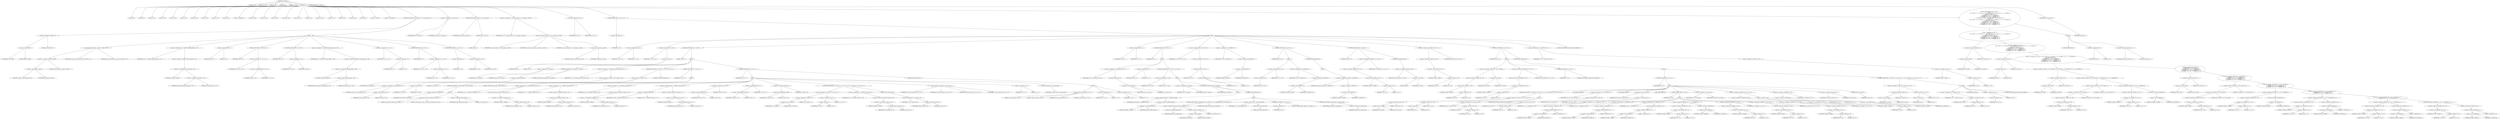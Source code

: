 digraph cache_insert {  
"1000125" [label = "(METHOD,cache_insert)" ]
"1000126" [label = "(PARAM,int a1)" ]
"1000127" [label = "(PARAM,void *cp)" ]
"1000128" [label = "(PARAM,int a3)" ]
"1000129" [label = "(PARAM,int a4)" ]
"1000130" [label = "(PARAM,__int16 a5)" ]
"1000131" [label = "(BLOCK,,)" ]
"1000132" [label = "(LOCAL,v8: int)" ]
"1000133" [label = "(LOCAL,v9: int)" ]
"1000134" [label = "(LOCAL,v10: int)" ]
"1000135" [label = "(LOCAL,v11: int)" ]
"1000136" [label = "(LOCAL,v12: int)" ]
"1000137" [label = "(LOCAL,v14: int)" ]
"1000138" [label = "(LOCAL,v15: int)" ]
"1000139" [label = "(LOCAL,v16: int)" ]
"1000140" [label = "(LOCAL,v17: int)" ]
"1000141" [label = "(LOCAL,v18: int)" ]
"1000142" [label = "(LOCAL,v19: unsigned int)" ]
"1000143" [label = "(LOCAL,v20: bool)" ]
"1000144" [label = "(LOCAL,v21: bool)" ]
"1000145" [label = "(LOCAL,v22: int)" ]
"1000146" [label = "(LOCAL,v23: size_t)" ]
"1000147" [label = "(LOCAL,v24: int *)" ]
"1000148" [label = "(LOCAL,v25: int)" ]
"1000149" [label = "(LOCAL,v26: char *)" ]
"1000150" [label = "(LOCAL,v27: int)" ]
"1000151" [label = "(LOCAL,v28: int)" ]
"1000152" [label = "(LOCAL,v29: int)" ]
"1000153" [label = "(LOCAL,v30: int)" ]
"1000154" [label = "(LOCAL,v31: _BYTE *)" ]
"1000155" [label = "(LOCAL,v33: _DWORD [ 4 ])" ]
"1000156" [label = "(CONTROL_STRUCTURE,if ( (a5 & 0x980) != 0 ),if ( (a5 & 0x980) != 0 ))" ]
"1000157" [label = "(<operator>.notEquals,(a5 & 0x980) != 0)" ]
"1000158" [label = "(<operator>.and,a5 & 0x980)" ]
"1000159" [label = "(IDENTIFIER,a5,a5 & 0x980)" ]
"1000160" [label = "(LITERAL,0x980,a5 & 0x980)" ]
"1000161" [label = "(LITERAL,0,(a5 & 0x980) != 0)" ]
"1000162" [label = "(BLOCK,,)" ]
"1000163" [label = "(log_query,log_query((unsigned __int16)a5 | 0x10000, a1, cp))" ]
"1000164" [label = "(<operator>.or,(unsigned __int16)a5 | 0x10000)" ]
"1000165" [label = "(<operator>.cast,(unsigned __int16)a5)" ]
"1000166" [label = "(UNKNOWN,unsigned __int16,unsigned __int16)" ]
"1000167" [label = "(IDENTIFIER,a5,(unsigned __int16)a5)" ]
"1000168" [label = "(LITERAL,0x10000,(unsigned __int16)a5 | 0x10000)" ]
"1000169" [label = "(IDENTIFIER,a1,log_query((unsigned __int16)a5 | 0x10000, a1, cp))" ]
"1000170" [label = "(IDENTIFIER,cp,log_query((unsigned __int16)a5 | 0x10000, a1, cp))" ]
"1000171" [label = "(<operator>.assignment,v19 = *(_DWORD *)(dnsmasq_daemon + 252))" ]
"1000172" [label = "(IDENTIFIER,v19,v19 = *(_DWORD *)(dnsmasq_daemon + 252))" ]
"1000173" [label = "(<operator>.indirection,*(_DWORD *)(dnsmasq_daemon + 252))" ]
"1000174" [label = "(<operator>.cast,(_DWORD *)(dnsmasq_daemon + 252))" ]
"1000175" [label = "(UNKNOWN,_DWORD *,_DWORD *)" ]
"1000176" [label = "(<operator>.addition,dnsmasq_daemon + 252)" ]
"1000177" [label = "(IDENTIFIER,dnsmasq_daemon,dnsmasq_daemon + 252)" ]
"1000178" [label = "(LITERAL,252,dnsmasq_daemon + 252)" ]
"1000179" [label = "(<operator>.assignment,v20 = 1)" ]
"1000180" [label = "(IDENTIFIER,v20,v20 = 1)" ]
"1000181" [label = "(LITERAL,1,v20 = 1)" ]
"1000182" [label = "(CONTROL_STRUCTURE,if ( v19 ),if ( v19 ))" ]
"1000183" [label = "(IDENTIFIER,v19,if ( v19 ))" ]
"1000184" [label = "(<operator>.assignment,v20 = v19 >= a4)" ]
"1000185" [label = "(IDENTIFIER,v20,v20 = v19 >= a4)" ]
"1000186" [label = "(<operator>.greaterEqualsThan,v19 >= a4)" ]
"1000187" [label = "(IDENTIFIER,v19,v19 >= a4)" ]
"1000188" [label = "(IDENTIFIER,a4,v19 >= a4)" ]
"1000189" [label = "(CONTROL_STRUCTURE,if ( v20 ),if ( v20 ))" ]
"1000190" [label = "(IDENTIFIER,v20,if ( v20 ))" ]
"1000191" [label = "(<operator>.assignment,v19 = a4)" ]
"1000192" [label = "(IDENTIFIER,v19,v19 = a4)" ]
"1000193" [label = "(IDENTIFIER,a4,v19 = a4)" ]
"1000194" [label = "(<operator>.assignment,a4 = *(_DWORD *)(dnsmasq_daemon + 248))" ]
"1000195" [label = "(IDENTIFIER,a4,a4 = *(_DWORD *)(dnsmasq_daemon + 248))" ]
"1000196" [label = "(<operator>.indirection,*(_DWORD *)(dnsmasq_daemon + 248))" ]
"1000197" [label = "(<operator>.cast,(_DWORD *)(dnsmasq_daemon + 248))" ]
"1000198" [label = "(UNKNOWN,_DWORD *,_DWORD *)" ]
"1000199" [label = "(<operator>.addition,dnsmasq_daemon + 248)" ]
"1000200" [label = "(IDENTIFIER,dnsmasq_daemon,dnsmasq_daemon + 248)" ]
"1000201" [label = "(LITERAL,248,dnsmasq_daemon + 248)" ]
"1000202" [label = "(<operator>.assignment,v21 = a4 != 0)" ]
"1000203" [label = "(IDENTIFIER,v21,v21 = a4 != 0)" ]
"1000204" [label = "(<operator>.notEquals,a4 != 0)" ]
"1000205" [label = "(IDENTIFIER,a4,a4 != 0)" ]
"1000206" [label = "(LITERAL,0,a4 != 0)" ]
"1000207" [label = "(CONTROL_STRUCTURE,if ( a4 ),if ( a4 ))" ]
"1000208" [label = "(IDENTIFIER,a4,if ( a4 ))" ]
"1000209" [label = "(<operator>.assignment,v21 = a4 > v19)" ]
"1000210" [label = "(IDENTIFIER,v21,v21 = a4 > v19)" ]
"1000211" [label = "(<operator>.greaterThan,a4 > v19)" ]
"1000212" [label = "(IDENTIFIER,a4,a4 > v19)" ]
"1000213" [label = "(IDENTIFIER,v19,a4 > v19)" ]
"1000214" [label = "(CONTROL_STRUCTURE,if ( !v21 ),if ( !v21 ))" ]
"1000215" [label = "(<operator>.logicalNot,!v21)" ]
"1000216" [label = "(IDENTIFIER,v21,!v21)" ]
"1000217" [label = "(<operator>.assignment,a4 = v19)" ]
"1000218" [label = "(IDENTIFIER,a4,a4 = v19)" ]
"1000219" [label = "(IDENTIFIER,v19,a4 = v19)" ]
"1000220" [label = "(<operator>.assignment,v8 = insert_error)" ]
"1000221" [label = "(IDENTIFIER,v8,v8 = insert_error)" ]
"1000222" [label = "(IDENTIFIER,insert_error,v8 = insert_error)" ]
"1000223" [label = "(CONTROL_STRUCTURE,if ( insert_error ),if ( insert_error ))" ]
"1000224" [label = "(IDENTIFIER,insert_error,if ( insert_error ))" ]
"1000225" [label = "(RETURN,return 0;,return 0;)" ]
"1000226" [label = "(LITERAL,0,return 0;)" ]
"1000227" [label = "(<operator>.assignment,v10 = cache_scan_free(a1, cp, a3, (unsigned __int16)a5))" ]
"1000228" [label = "(IDENTIFIER,v10,v10 = cache_scan_free(a1, cp, a3, (unsigned __int16)a5))" ]
"1000229" [label = "(cache_scan_free,cache_scan_free(a1, cp, a3, (unsigned __int16)a5))" ]
"1000230" [label = "(IDENTIFIER,a1,cache_scan_free(a1, cp, a3, (unsigned __int16)a5))" ]
"1000231" [label = "(IDENTIFIER,cp,cache_scan_free(a1, cp, a3, (unsigned __int16)a5))" ]
"1000232" [label = "(IDENTIFIER,a3,cache_scan_free(a1, cp, a3, (unsigned __int16)a5))" ]
"1000233" [label = "(<operator>.cast,(unsigned __int16)a5)" ]
"1000234" [label = "(UNKNOWN,unsigned __int16,unsigned __int16)" ]
"1000235" [label = "(IDENTIFIER,a5,(unsigned __int16)a5)" ]
"1000236" [label = "(<operator>.assignment,v9 = v10)" ]
"1000237" [label = "(IDENTIFIER,v9,v9 = v10)" ]
"1000238" [label = "(IDENTIFIER,v10,v9 = v10)" ]
"1000239" [label = "(CONTROL_STRUCTURE,if ( !v10 ),if ( !v10 ))" ]
"1000240" [label = "(<operator>.logicalNot,!v10)" ]
"1000241" [label = "(IDENTIFIER,v10,!v10)" ]
"1000242" [label = "(BLOCK,,)" ]
"1000243" [label = "(<operator>.assignment,v11 = v8)" ]
"1000244" [label = "(IDENTIFIER,v11,v11 = v8)" ]
"1000245" [label = "(IDENTIFIER,v8,v11 = v8)" ]
"1000246" [label = "(<operator>.assignment,v12 = a5 & 4)" ]
"1000247" [label = "(IDENTIFIER,v12,v12 = a5 & 4)" ]
"1000248" [label = "(<operator>.and,a5 & 4)" ]
"1000249" [label = "(IDENTIFIER,a5,a5 & 4)" ]
"1000250" [label = "(LITERAL,4,a5 & 4)" ]
"1000251" [label = "(CONTROL_STRUCTURE,while ( 1 ),while ( 1 ))" ]
"1000252" [label = "(LITERAL,1,while ( 1 ))" ]
"1000253" [label = "(BLOCK,,)" ]
"1000254" [label = "(<operator>.assignment,v9 = cache_tail)" ]
"1000255" [label = "(IDENTIFIER,v9,v9 = cache_tail)" ]
"1000256" [label = "(IDENTIFIER,cache_tail,v9 = cache_tail)" ]
"1000257" [label = "(CONTROL_STRUCTURE,if ( !cache_tail ),if ( !cache_tail ))" ]
"1000258" [label = "(<operator>.logicalNot,!cache_tail)" ]
"1000259" [label = "(IDENTIFIER,cache_tail,!cache_tail)" ]
"1000260" [label = "(CONTROL_STRUCTURE,goto LABEL_16;,goto LABEL_16;)" ]
"1000261" [label = "(<operator>.assignment,v15 = *(unsigned __int16 *)(cache_tail + 36))" ]
"1000262" [label = "(IDENTIFIER,v15,v15 = *(unsigned __int16 *)(cache_tail + 36))" ]
"1000263" [label = "(<operator>.indirection,*(unsigned __int16 *)(cache_tail + 36))" ]
"1000264" [label = "(<operator>.cast,(unsigned __int16 *)(cache_tail + 36))" ]
"1000265" [label = "(UNKNOWN,unsigned __int16 *,unsigned __int16 *)" ]
"1000266" [label = "(<operator>.addition,cache_tail + 36)" ]
"1000267" [label = "(IDENTIFIER,cache_tail,cache_tail + 36)" ]
"1000268" [label = "(LITERAL,36,cache_tail + 36)" ]
"1000269" [label = "(CONTROL_STRUCTURE,if ( (v15 & 0xC) == 0 ),if ( (v15 & 0xC) == 0 ))" ]
"1000270" [label = "(<operator>.equals,(v15 & 0xC) == 0)" ]
"1000271" [label = "(<operator>.and,v15 & 0xC)" ]
"1000272" [label = "(IDENTIFIER,v15,v15 & 0xC)" ]
"1000273" [label = "(LITERAL,0xC,v15 & 0xC)" ]
"1000274" [label = "(LITERAL,0,(v15 & 0xC) == 0)" ]
"1000275" [label = "(CONTROL_STRUCTURE,break;,break;)" ]
"1000276" [label = "(CONTROL_STRUCTURE,if ( v11 ),if ( v11 ))" ]
"1000277" [label = "(IDENTIFIER,v11,if ( v11 ))" ]
"1000278" [label = "(BLOCK,,)" ]
"1000279" [label = "(CONTROL_STRUCTURE,if ( !warned_10984 ),if ( !warned_10984 ))" ]
"1000280" [label = "(<operator>.logicalNot,!warned_10984)" ]
"1000281" [label = "(IDENTIFIER,warned_10984,!warned_10984)" ]
"1000282" [label = "(BLOCK,,)" ]
"1000283" [label = "(my_syslog,my_syslog(3, \"Internal error in cache.\"))" ]
"1000284" [label = "(LITERAL,3,my_syslog(3, \"Internal error in cache.\"))" ]
"1000285" [label = "(LITERAL,\"Internal error in cache.\",my_syslog(3, \"Internal error in cache.\"))" ]
"1000286" [label = "(<operator>.assignment,warned_10984 = 1)" ]
"1000287" [label = "(IDENTIFIER,warned_10984,warned_10984 = 1)" ]
"1000288" [label = "(LITERAL,1,warned_10984 = 1)" ]
"1000289" [label = "(CONTROL_STRUCTURE,goto LABEL_16;,goto LABEL_16;)" ]
"1000290" [label = "(CONTROL_STRUCTURE,if ( v12 ),if ( v12 ))" ]
"1000291" [label = "(IDENTIFIER,v12,if ( v12 ))" ]
"1000292" [label = "(BLOCK,,)" ]
"1000293" [label = "(<operator>.assignment,v16 = *(_DWORD *)(cache_tail + 16))" ]
"1000294" [label = "(IDENTIFIER,v16,v16 = *(_DWORD *)(cache_tail + 16))" ]
"1000295" [label = "(<operator>.indirection,*(_DWORD *)(cache_tail + 16))" ]
"1000296" [label = "(<operator>.cast,(_DWORD *)(cache_tail + 16))" ]
"1000297" [label = "(UNKNOWN,_DWORD *,_DWORD *)" ]
"1000298" [label = "(<operator>.addition,cache_tail + 16)" ]
"1000299" [label = "(IDENTIFIER,cache_tail,cache_tail + 16)" ]
"1000300" [label = "(LITERAL,16,cache_tail + 16)" ]
"1000301" [label = "(<operator>.assignment,v17 = *(_DWORD *)(cache_tail + 20))" ]
"1000302" [label = "(IDENTIFIER,v17,v17 = *(_DWORD *)(cache_tail + 20))" ]
"1000303" [label = "(<operator>.indirection,*(_DWORD *)(cache_tail + 20))" ]
"1000304" [label = "(<operator>.cast,(_DWORD *)(cache_tail + 20))" ]
"1000305" [label = "(UNKNOWN,_DWORD *,_DWORD *)" ]
"1000306" [label = "(<operator>.addition,cache_tail + 20)" ]
"1000307" [label = "(IDENTIFIER,cache_tail,cache_tail + 20)" ]
"1000308" [label = "(LITERAL,20,cache_tail + 20)" ]
"1000309" [label = "(<operator>.assignment,v18 = *(_DWORD *)(cache_tail + 24))" ]
"1000310" [label = "(IDENTIFIER,v18,v18 = *(_DWORD *)(cache_tail + 24))" ]
"1000311" [label = "(<operator>.indirection,*(_DWORD *)(cache_tail + 24))" ]
"1000312" [label = "(<operator>.cast,(_DWORD *)(cache_tail + 24))" ]
"1000313" [label = "(UNKNOWN,_DWORD *,_DWORD *)" ]
"1000314" [label = "(<operator>.addition,cache_tail + 24)" ]
"1000315" [label = "(IDENTIFIER,cache_tail,cache_tail + 24)" ]
"1000316" [label = "(LITERAL,24,cache_tail + 24)" ]
"1000317" [label = "(<operator>.assignment,v33[0] = *(_DWORD *)(cache_tail + 12))" ]
"1000318" [label = "(<operator>.indirectIndexAccess,v33[0])" ]
"1000319" [label = "(IDENTIFIER,v33,v33[0] = *(_DWORD *)(cache_tail + 12))" ]
"1000320" [label = "(LITERAL,0,v33[0] = *(_DWORD *)(cache_tail + 12))" ]
"1000321" [label = "(<operator>.indirection,*(_DWORD *)(cache_tail + 12))" ]
"1000322" [label = "(<operator>.cast,(_DWORD *)(cache_tail + 12))" ]
"1000323" [label = "(UNKNOWN,_DWORD *,_DWORD *)" ]
"1000324" [label = "(<operator>.addition,cache_tail + 12)" ]
"1000325" [label = "(IDENTIFIER,cache_tail,cache_tail + 12)" ]
"1000326" [label = "(LITERAL,12,cache_tail + 12)" ]
"1000327" [label = "(<operator>.assignment,v33[1] = v16)" ]
"1000328" [label = "(<operator>.indirectIndexAccess,v33[1])" ]
"1000329" [label = "(IDENTIFIER,v33,v33[1] = v16)" ]
"1000330" [label = "(LITERAL,1,v33[1] = v16)" ]
"1000331" [label = "(IDENTIFIER,v16,v33[1] = v16)" ]
"1000332" [label = "(<operator>.assignment,v33[2] = v17)" ]
"1000333" [label = "(<operator>.indirectIndexAccess,v33[2])" ]
"1000334" [label = "(IDENTIFIER,v33,v33[2] = v17)" ]
"1000335" [label = "(LITERAL,2,v33[2] = v17)" ]
"1000336" [label = "(IDENTIFIER,v17,v33[2] = v17)" ]
"1000337" [label = "(<operator>.assignment,v33[3] = v18)" ]
"1000338" [label = "(<operator>.indirectIndexAccess,v33[3])" ]
"1000339" [label = "(IDENTIFIER,v33,v33[3] = v18)" ]
"1000340" [label = "(LITERAL,3,v33[3] = v18)" ]
"1000341" [label = "(IDENTIFIER,v18,v33[3] = v18)" ]
"1000342" [label = "(CONTROL_STRUCTURE,if ( (v15 & 0x200) != 0 || (v15 & 2) != 0 ),if ( (v15 & 0x200) != 0 || (v15 & 2) != 0 ))" ]
"1000343" [label = "(<operator>.logicalOr,(v15 & 0x200) != 0 || (v15 & 2) != 0)" ]
"1000344" [label = "(<operator>.notEquals,(v15 & 0x200) != 0)" ]
"1000345" [label = "(<operator>.and,v15 & 0x200)" ]
"1000346" [label = "(IDENTIFIER,v15,v15 & 0x200)" ]
"1000347" [label = "(LITERAL,0x200,v15 & 0x200)" ]
"1000348" [label = "(LITERAL,0,(v15 & 0x200) != 0)" ]
"1000349" [label = "(<operator>.notEquals,(v15 & 2) != 0)" ]
"1000350" [label = "(<operator>.and,v15 & 2)" ]
"1000351" [label = "(IDENTIFIER,v15,v15 & 2)" ]
"1000352" [label = "(LITERAL,2,v15 & 2)" ]
"1000353" [label = "(LITERAL,0,(v15 & 2) != 0)" ]
"1000354" [label = "(<operator>.assignment,v14 = *(_DWORD *)(cache_tail + 40))" ]
"1000355" [label = "(IDENTIFIER,v14,v14 = *(_DWORD *)(cache_tail + 40))" ]
"1000356" [label = "(<operator>.indirection,*(_DWORD *)(cache_tail + 40))" ]
"1000357" [label = "(<operator>.cast,(_DWORD *)(cache_tail + 40))" ]
"1000358" [label = "(UNKNOWN,_DWORD *,_DWORD *)" ]
"1000359" [label = "(<operator>.addition,cache_tail + 40)" ]
"1000360" [label = "(IDENTIFIER,cache_tail,cache_tail + 40)" ]
"1000361" [label = "(LITERAL,40,cache_tail + 40)" ]
"1000362" [label = "(CONTROL_STRUCTURE,else,else)" ]
"1000363" [label = "(<operator>.assignment,v14 = cache_tail + 40)" ]
"1000364" [label = "(IDENTIFIER,v14,v14 = cache_tail + 40)" ]
"1000365" [label = "(<operator>.addition,cache_tail + 40)" ]
"1000366" [label = "(IDENTIFIER,cache_tail,cache_tail + 40)" ]
"1000367" [label = "(LITERAL,40,cache_tail + 40)" ]
"1000368" [label = "(cache_scan_free,cache_scan_free(v14, v33, a3, v15))" ]
"1000369" [label = "(IDENTIFIER,v14,cache_scan_free(v14, v33, a3, v15))" ]
"1000370" [label = "(IDENTIFIER,v33,cache_scan_free(v14, v33, a3, v15))" ]
"1000371" [label = "(IDENTIFIER,a3,cache_scan_free(v14, v33, a3, v15))" ]
"1000372" [label = "(IDENTIFIER,v15,cache_scan_free(v14, v33, a3, v15))" ]
"1000373" [label = "(<operator>.assignment,v11 = 1)" ]
"1000374" [label = "(IDENTIFIER,v11,v11 = 1)" ]
"1000375" [label = "(LITERAL,1,v11 = 1)" ]
"1000376" [label = "(<operator>.preIncrement,++cache_live_freed)" ]
"1000377" [label = "(IDENTIFIER,cache_live_freed,++cache_live_freed)" ]
"1000378" [label = "(CONTROL_STRUCTURE,else,else)" ]
"1000379" [label = "(BLOCK,,)" ]
"1000380" [label = "(cache_scan_free,cache_scan_free(0, 0, a3, 0))" ]
"1000381" [label = "(LITERAL,0,cache_scan_free(0, 0, a3, 0))" ]
"1000382" [label = "(LITERAL,0,cache_scan_free(0, 0, a3, 0))" ]
"1000383" [label = "(IDENTIFIER,a3,cache_scan_free(0, 0, a3, 0))" ]
"1000384" [label = "(LITERAL,0,cache_scan_free(0, 0, a3, 0))" ]
"1000385" [label = "(<operator>.assignment,v11 = 0)" ]
"1000386" [label = "(IDENTIFIER,v11,v11 = 0)" ]
"1000387" [label = "(LITERAL,0,v11 = 0)" ]
"1000388" [label = "(<operator>.assignment,v12 = 1)" ]
"1000389" [label = "(IDENTIFIER,v12,v12 = 1)" ]
"1000390" [label = "(LITERAL,1,v12 = 1)" ]
"1000391" [label = "(<operator>.assignment,v22 = a1)" ]
"1000392" [label = "(IDENTIFIER,v22,v22 = a1)" ]
"1000393" [label = "(IDENTIFIER,a1,v22 = a1)" ]
"1000394" [label = "(CONTROL_STRUCTURE,if ( a1 ),if ( a1 ))" ]
"1000395" [label = "(IDENTIFIER,a1,if ( a1 ))" ]
"1000396" [label = "(BLOCK,,)" ]
"1000397" [label = "(<operator>.assignment,v23 = strlen((const char *)a1))" ]
"1000398" [label = "(IDENTIFIER,v23,v23 = strlen((const char *)a1))" ]
"1000399" [label = "(strlen,strlen((const char *)a1))" ]
"1000400" [label = "(<operator>.cast,(const char *)a1)" ]
"1000401" [label = "(UNKNOWN,const char *,const char *)" ]
"1000402" [label = "(IDENTIFIER,a1,(const char *)a1)" ]
"1000403" [label = "(<operator>.assignment,v22 = 0)" ]
"1000404" [label = "(IDENTIFIER,v22,v22 = 0)" ]
"1000405" [label = "(LITERAL,0,v22 = 0)" ]
"1000406" [label = "(CONTROL_STRUCTURE,if ( v23 > 0x31 ),if ( v23 > 0x31 ))" ]
"1000407" [label = "(<operator>.greaterThan,v23 > 0x31)" ]
"1000408" [label = "(IDENTIFIER,v23,v23 > 0x31)" ]
"1000409" [label = "(LITERAL,0x31,v23 > 0x31)" ]
"1000410" [label = "(BLOCK,,)" ]
"1000411" [label = "(<operator>.assignment,v22 = big_free)" ]
"1000412" [label = "(IDENTIFIER,v22,v22 = big_free)" ]
"1000413" [label = "(IDENTIFIER,big_free,v22 = big_free)" ]
"1000414" [label = "(CONTROL_STRUCTURE,if ( big_free ),if ( big_free ))" ]
"1000415" [label = "(IDENTIFIER,big_free,if ( big_free ))" ]
"1000416" [label = "(BLOCK,,)" ]
"1000417" [label = "(<operator>.assignment,big_free = *(_DWORD *)big_free)" ]
"1000418" [label = "(IDENTIFIER,big_free,big_free = *(_DWORD *)big_free)" ]
"1000419" [label = "(<operator>.indirection,*(_DWORD *)big_free)" ]
"1000420" [label = "(<operator>.cast,(_DWORD *)big_free)" ]
"1000421" [label = "(UNKNOWN,_DWORD *,_DWORD *)" ]
"1000422" [label = "(IDENTIFIER,big_free,(_DWORD *)big_free)" ]
"1000423" [label = "(CONTROL_STRUCTURE,else,else)" ]
"1000424" [label = "(BLOCK,,)" ]
"1000425" [label = "(CONTROL_STRUCTURE,if ( !bignames_left && (a5 & 0x5000) == 0 ),if ( !bignames_left && (a5 & 0x5000) == 0 ))" ]
"1000426" [label = "(<operator>.logicalAnd,!bignames_left && (a5 & 0x5000) == 0)" ]
"1000427" [label = "(<operator>.logicalNot,!bignames_left)" ]
"1000428" [label = "(IDENTIFIER,bignames_left,!bignames_left)" ]
"1000429" [label = "(<operator>.equals,(a5 & 0x5000) == 0)" ]
"1000430" [label = "(<operator>.and,a5 & 0x5000)" ]
"1000431" [label = "(IDENTIFIER,a5,a5 & 0x5000)" ]
"1000432" [label = "(LITERAL,0x5000,a5 & 0x5000)" ]
"1000433" [label = "(LITERAL,0,(a5 & 0x5000) == 0)" ]
"1000434" [label = "(CONTROL_STRUCTURE,goto LABEL_16;,goto LABEL_16;)" ]
"1000435" [label = "(<operator>.assignment,v22 = whine_malloc(1028))" ]
"1000436" [label = "(IDENTIFIER,v22,v22 = whine_malloc(1028))" ]
"1000437" [label = "(whine_malloc,whine_malloc(1028))" ]
"1000438" [label = "(LITERAL,1028,whine_malloc(1028))" ]
"1000439" [label = "(CONTROL_STRUCTURE,if ( !v22 ),if ( !v22 ))" ]
"1000440" [label = "(<operator>.logicalNot,!v22)" ]
"1000441" [label = "(IDENTIFIER,v22,!v22)" ]
"1000442" [label = "(CONTROL_STRUCTURE,goto LABEL_16;,goto LABEL_16;)" ]
"1000443" [label = "(CONTROL_STRUCTURE,if ( bignames_left ),if ( bignames_left ))" ]
"1000444" [label = "(IDENTIFIER,bignames_left,if ( bignames_left ))" ]
"1000445" [label = "(<operator>.preDecrement,--bignames_left)" ]
"1000446" [label = "(IDENTIFIER,bignames_left,--bignames_left)" ]
"1000447" [label = "(<operator>.assignment,v24 = *(int **)(v9 + 4))" ]
"1000448" [label = "(IDENTIFIER,v24,v24 = *(int **)(v9 + 4))" ]
"1000449" [label = "(<operator>.indirection,*(int **)(v9 + 4))" ]
"1000450" [label = "(<operator>.cast,(int **)(v9 + 4))" ]
"1000451" [label = "(UNKNOWN,int **,int **)" ]
"1000452" [label = "(<operator>.addition,v9 + 4)" ]
"1000453" [label = "(IDENTIFIER,v9,v9 + 4)" ]
"1000454" [label = "(LITERAL,4,v9 + 4)" ]
"1000455" [label = "(<operator>.assignment,v25 = *(_DWORD *)v9)" ]
"1000456" [label = "(IDENTIFIER,v25,v25 = *(_DWORD *)v9)" ]
"1000457" [label = "(<operator>.indirection,*(_DWORD *)v9)" ]
"1000458" [label = "(<operator>.cast,(_DWORD *)v9)" ]
"1000459" [label = "(UNKNOWN,_DWORD *,_DWORD *)" ]
"1000460" [label = "(IDENTIFIER,v9,(_DWORD *)v9)" ]
"1000461" [label = "(CONTROL_STRUCTURE,if ( v24 ),if ( v24 ))" ]
"1000462" [label = "(IDENTIFIER,v24,if ( v24 ))" ]
"1000463" [label = "(BLOCK,,)" ]
"1000464" [label = "(<operator>.assignment,*v24 = v25)" ]
"1000465" [label = "(<operator>.indirection,*v24)" ]
"1000466" [label = "(IDENTIFIER,v24,*v24 = v25)" ]
"1000467" [label = "(IDENTIFIER,v25,*v24 = v25)" ]
"1000468" [label = "(<operator>.assignment,v25 = *(_DWORD *)v9)" ]
"1000469" [label = "(IDENTIFIER,v25,v25 = *(_DWORD *)v9)" ]
"1000470" [label = "(<operator>.indirection,*(_DWORD *)v9)" ]
"1000471" [label = "(<operator>.cast,(_DWORD *)v9)" ]
"1000472" [label = "(UNKNOWN,_DWORD *,_DWORD *)" ]
"1000473" [label = "(IDENTIFIER,v9,(_DWORD *)v9)" ]
"1000474" [label = "(CONTROL_STRUCTURE,else,else)" ]
"1000475" [label = "(BLOCK,,)" ]
"1000476" [label = "(<operator>.assignment,cache_head = *(_DWORD *)v9)" ]
"1000477" [label = "(IDENTIFIER,cache_head,cache_head = *(_DWORD *)v9)" ]
"1000478" [label = "(<operator>.indirection,*(_DWORD *)v9)" ]
"1000479" [label = "(<operator>.cast,(_DWORD *)v9)" ]
"1000480" [label = "(UNKNOWN,_DWORD *,_DWORD *)" ]
"1000481" [label = "(IDENTIFIER,v9,(_DWORD *)v9)" ]
"1000482" [label = "(CONTROL_STRUCTURE,if ( v25 ),if ( v25 ))" ]
"1000483" [label = "(IDENTIFIER,v25,if ( v25 ))" ]
"1000484" [label = "(<operator>.assignment,*(_DWORD *)(v25 + 4) = v24)" ]
"1000485" [label = "(<operator>.indirection,*(_DWORD *)(v25 + 4))" ]
"1000486" [label = "(<operator>.cast,(_DWORD *)(v25 + 4))" ]
"1000487" [label = "(UNKNOWN,_DWORD *,_DWORD *)" ]
"1000488" [label = "(<operator>.addition,v25 + 4)" ]
"1000489" [label = "(IDENTIFIER,v25,v25 + 4)" ]
"1000490" [label = "(LITERAL,4,v25 + 4)" ]
"1000491" [label = "(IDENTIFIER,v24,*(_DWORD *)(v25 + 4) = v24)" ]
"1000492" [label = "(CONTROL_STRUCTURE,else,else)" ]
"1000493" [label = "(<operator>.assignment,cache_tail = (int)v24)" ]
"1000494" [label = "(IDENTIFIER,cache_tail,cache_tail = (int)v24)" ]
"1000495" [label = "(<operator>.cast,(int)v24)" ]
"1000496" [label = "(UNKNOWN,int,int)" ]
"1000497" [label = "(IDENTIFIER,v24,(int)v24)" ]
"1000498" [label = "(<operator>.assignment,*(_WORD *)(v9 + 36) = a5)" ]
"1000499" [label = "(<operator>.indirection,*(_WORD *)(v9 + 36))" ]
"1000500" [label = "(<operator>.cast,(_WORD *)(v9 + 36))" ]
"1000501" [label = "(UNKNOWN,_WORD *,_WORD *)" ]
"1000502" [label = "(<operator>.addition,v9 + 36)" ]
"1000503" [label = "(IDENTIFIER,v9,v9 + 36)" ]
"1000504" [label = "(LITERAL,36,v9 + 36)" ]
"1000505" [label = "(IDENTIFIER,a5,*(_WORD *)(v9 + 36) = a5)" ]
"1000506" [label = "(CONTROL_STRUCTURE,if ( v22 ),if ( v22 ))" ]
"1000507" [label = "(IDENTIFIER,v22,if ( v22 ))" ]
"1000508" [label = "(BLOCK,,)" ]
"1000509" [label = "(<operator>.assignment,*(_WORD *)(v9 + 36) = a5 | 0x200)" ]
"1000510" [label = "(<operator>.indirection,*(_WORD *)(v9 + 36))" ]
"1000511" [label = "(<operator>.cast,(_WORD *)(v9 + 36))" ]
"1000512" [label = "(UNKNOWN,_WORD *,_WORD *)" ]
"1000513" [label = "(<operator>.addition,v9 + 36)" ]
"1000514" [label = "(IDENTIFIER,v9,v9 + 36)" ]
"1000515" [label = "(LITERAL,36,v9 + 36)" ]
"1000516" [label = "(<operator>.or,a5 | 0x200)" ]
"1000517" [label = "(IDENTIFIER,a5,a5 | 0x200)" ]
"1000518" [label = "(LITERAL,0x200,a5 | 0x200)" ]
"1000519" [label = "(<operator>.assignment,*(_DWORD *)(v9 + 40) = v22)" ]
"1000520" [label = "(<operator>.indirection,*(_DWORD *)(v9 + 40))" ]
"1000521" [label = "(<operator>.cast,(_DWORD *)(v9 + 40))" ]
"1000522" [label = "(UNKNOWN,_DWORD *,_DWORD *)" ]
"1000523" [label = "(<operator>.addition,v9 + 40)" ]
"1000524" [label = "(IDENTIFIER,v9,v9 + 40)" ]
"1000525" [label = "(LITERAL,40,v9 + 40)" ]
"1000526" [label = "(IDENTIFIER,v22,*(_DWORD *)(v9 + 40) = v22)" ]
"1000527" [label = "(CONTROL_STRUCTURE,if ( a1 ),if ( a1 ))" ]
"1000528" [label = "(IDENTIFIER,a1,if ( a1 ))" ]
"1000529" [label = "(CONTROL_STRUCTURE,goto LABEL_54;,goto LABEL_54;)" ]
"1000530" [label = "(CONTROL_STRUCTURE,else,else)" ]
"1000531" [label = "(BLOCK,,)" ]
"1000532" [label = "(CONTROL_STRUCTURE,if ( a1 ),if ( a1 ))" ]
"1000533" [label = "(IDENTIFIER,a1,if ( a1 ))" ]
"1000534" [label = "(BLOCK,,)" ]
"1000535" [label = "(CONTROL_STRUCTURE,if ( (a5 & 0x200) == 0 && (a5 & 2) == 0 ),if ( (a5 & 0x200) == 0 && (a5 & 2) == 0 ))" ]
"1000536" [label = "(<operator>.logicalAnd,(a5 & 0x200) == 0 && (a5 & 2) == 0)" ]
"1000537" [label = "(<operator>.equals,(a5 & 0x200) == 0)" ]
"1000538" [label = "(<operator>.and,a5 & 0x200)" ]
"1000539" [label = "(IDENTIFIER,a5,a5 & 0x200)" ]
"1000540" [label = "(LITERAL,0x200,a5 & 0x200)" ]
"1000541" [label = "(LITERAL,0,(a5 & 0x200) == 0)" ]
"1000542" [label = "(<operator>.equals,(a5 & 2) == 0)" ]
"1000543" [label = "(<operator>.and,a5 & 2)" ]
"1000544" [label = "(IDENTIFIER,a5,a5 & 2)" ]
"1000545" [label = "(LITERAL,2,a5 & 2)" ]
"1000546" [label = "(LITERAL,0,(a5 & 2) == 0)" ]
"1000547" [label = "(BLOCK,,)" ]
"1000548" [label = "(<operator>.assignment,v26 = (char *)(v9 + 40))" ]
"1000549" [label = "(IDENTIFIER,v26,v26 = (char *)(v9 + 40))" ]
"1000550" [label = "(<operator>.cast,(char *)(v9 + 40))" ]
"1000551" [label = "(UNKNOWN,char *,char *)" ]
"1000552" [label = "(<operator>.addition,v9 + 40)" ]
"1000553" [label = "(IDENTIFIER,v9,v9 + 40)" ]
"1000554" [label = "(LITERAL,40,v9 + 40)" ]
"1000555" [label = "(CONTROL_STRUCTURE,goto LABEL_55;,goto LABEL_55;)" ]
"1000556" [label = "(JUMP_TARGET,LABEL_54)" ]
"1000557" [label = "(<operator>.assignment,v26 = *(char **)(v9 + 40))" ]
"1000558" [label = "(IDENTIFIER,v26,v26 = *(char **)(v9 + 40))" ]
"1000559" [label = "(<operator>.indirection,*(char **)(v9 + 40))" ]
"1000560" [label = "(<operator>.cast,(char **)(v9 + 40))" ]
"1000561" [label = "(UNKNOWN,char **,char **)" ]
"1000562" [label = "(<operator>.addition,v9 + 40)" ]
"1000563" [label = "(IDENTIFIER,v9,v9 + 40)" ]
"1000564" [label = "(LITERAL,40,v9 + 40)" ]
"1000565" [label = "(JUMP_TARGET,LABEL_55)" ]
"1000566" [label = "(strcpy,strcpy(v26, (const char *)a1))" ]
"1000567" [label = "(IDENTIFIER,v26,strcpy(v26, (const char *)a1))" ]
"1000568" [label = "(<operator>.cast,(const char *)a1)" ]
"1000569" [label = "(UNKNOWN,const char *,const char *)" ]
"1000570" [label = "(IDENTIFIER,a1,(const char *)a1)" ]
"1000571" [label = "(JUMP_TARGET,LABEL_56)" ]
"1000572" [label = "(CONTROL_STRUCTURE,if ( cp ),if ( cp ))" ]
"1000573" [label = "(IDENTIFIER,cp,if ( cp ))" ]
"1000574" [label = "(BLOCK,,)" ]
"1000575" [label = "(<operator>.assignment,v27 = *((_DWORD *)cp + 1))" ]
"1000576" [label = "(IDENTIFIER,v27,v27 = *((_DWORD *)cp + 1))" ]
"1000577" [label = "(<operator>.indirection,*((_DWORD *)cp + 1))" ]
"1000578" [label = "(<operator>.addition,(_DWORD *)cp + 1)" ]
"1000579" [label = "(<operator>.cast,(_DWORD *)cp)" ]
"1000580" [label = "(UNKNOWN,_DWORD *,_DWORD *)" ]
"1000581" [label = "(IDENTIFIER,cp,(_DWORD *)cp)" ]
"1000582" [label = "(LITERAL,1,(_DWORD *)cp + 1)" ]
"1000583" [label = "(<operator>.assignment,v28 = *((_DWORD *)cp + 2))" ]
"1000584" [label = "(IDENTIFIER,v28,v28 = *((_DWORD *)cp + 2))" ]
"1000585" [label = "(<operator>.indirection,*((_DWORD *)cp + 2))" ]
"1000586" [label = "(<operator>.addition,(_DWORD *)cp + 2)" ]
"1000587" [label = "(<operator>.cast,(_DWORD *)cp)" ]
"1000588" [label = "(UNKNOWN,_DWORD *,_DWORD *)" ]
"1000589" [label = "(IDENTIFIER,cp,(_DWORD *)cp)" ]
"1000590" [label = "(LITERAL,2,(_DWORD *)cp + 2)" ]
"1000591" [label = "(<operator>.assignment,v29 = *((_DWORD *)cp + 3))" ]
"1000592" [label = "(IDENTIFIER,v29,v29 = *((_DWORD *)cp + 3))" ]
"1000593" [label = "(<operator>.indirection,*((_DWORD *)cp + 3))" ]
"1000594" [label = "(<operator>.addition,(_DWORD *)cp + 3)" ]
"1000595" [label = "(<operator>.cast,(_DWORD *)cp)" ]
"1000596" [label = "(UNKNOWN,_DWORD *,_DWORD *)" ]
"1000597" [label = "(IDENTIFIER,cp,(_DWORD *)cp)" ]
"1000598" [label = "(LITERAL,3,(_DWORD *)cp + 3)" ]
"1000599" [label = "(<operator>.assignment,*(_DWORD *)(v9 + 12) = *(_DWORD *)cp)" ]
"1000600" [label = "(<operator>.indirection,*(_DWORD *)(v9 + 12))" ]
"1000601" [label = "(<operator>.cast,(_DWORD *)(v9 + 12))" ]
"1000602" [label = "(UNKNOWN,_DWORD *,_DWORD *)" ]
"1000603" [label = "(<operator>.addition,v9 + 12)" ]
"1000604" [label = "(IDENTIFIER,v9,v9 + 12)" ]
"1000605" [label = "(LITERAL,12,v9 + 12)" ]
"1000606" [label = "(<operator>.indirection,*(_DWORD *)cp)" ]
"1000607" [label = "(<operator>.cast,(_DWORD *)cp)" ]
"1000608" [label = "(UNKNOWN,_DWORD *,_DWORD *)" ]
"1000609" [label = "(IDENTIFIER,cp,(_DWORD *)cp)" ]
"1000610" [label = "(<operator>.assignment,*(_DWORD *)(v9 + 16) = v27)" ]
"1000611" [label = "(<operator>.indirection,*(_DWORD *)(v9 + 16))" ]
"1000612" [label = "(<operator>.cast,(_DWORD *)(v9 + 16))" ]
"1000613" [label = "(UNKNOWN,_DWORD *,_DWORD *)" ]
"1000614" [label = "(<operator>.addition,v9 + 16)" ]
"1000615" [label = "(IDENTIFIER,v9,v9 + 16)" ]
"1000616" [label = "(LITERAL,16,v9 + 16)" ]
"1000617" [label = "(IDENTIFIER,v27,*(_DWORD *)(v9 + 16) = v27)" ]
"1000618" [label = "(<operator>.assignment,*(_DWORD *)(v9 + 20) = v28)" ]
"1000619" [label = "(<operator>.indirection,*(_DWORD *)(v9 + 20))" ]
"1000620" [label = "(<operator>.cast,(_DWORD *)(v9 + 20))" ]
"1000621" [label = "(UNKNOWN,_DWORD *,_DWORD *)" ]
"1000622" [label = "(<operator>.addition,v9 + 20)" ]
"1000623" [label = "(IDENTIFIER,v9,v9 + 20)" ]
"1000624" [label = "(LITERAL,20,v9 + 20)" ]
"1000625" [label = "(IDENTIFIER,v28,*(_DWORD *)(v9 + 20) = v28)" ]
"1000626" [label = "(<operator>.assignment,*(_DWORD *)(v9 + 24) = v29)" ]
"1000627" [label = "(<operator>.indirection,*(_DWORD *)(v9 + 24))" ]
"1000628" [label = "(<operator>.cast,(_DWORD *)(v9 + 24))" ]
"1000629" [label = "(UNKNOWN,_DWORD *,_DWORD *)" ]
"1000630" [label = "(<operator>.addition,v9 + 24)" ]
"1000631" [label = "(IDENTIFIER,v9,v9 + 24)" ]
"1000632" [label = "(LITERAL,24,v9 + 24)" ]
"1000633" [label = "(IDENTIFIER,v29,*(_DWORD *)(v9 + 24) = v29)" ]
"1000634" [label = "(<operator>.assignment,v30 = new_chain)" ]
"1000635" [label = "(IDENTIFIER,v30,v30 = new_chain)" ]
"1000636" [label = "(IDENTIFIER,new_chain,v30 = new_chain)" ]
"1000637" [label = "(<operator>.assignment,*(_DWORD *)(v9 + 28) = a4 + a3)" ]
"1000638" [label = "(<operator>.indirection,*(_DWORD *)(v9 + 28))" ]
"1000639" [label = "(<operator>.cast,(_DWORD *)(v9 + 28))" ]
"1000640" [label = "(UNKNOWN,_DWORD *,_DWORD *)" ]
"1000641" [label = "(<operator>.addition,v9 + 28)" ]
"1000642" [label = "(IDENTIFIER,v9,v9 + 28)" ]
"1000643" [label = "(LITERAL,28,v9 + 28)" ]
"1000644" [label = "(<operator>.addition,a4 + a3)" ]
"1000645" [label = "(IDENTIFIER,a4,a4 + a3)" ]
"1000646" [label = "(IDENTIFIER,a3,a4 + a3)" ]
"1000647" [label = "(<operator>.assignment,*(_DWORD *)v9 = v30)" ]
"1000648" [label = "(<operator>.indirection,*(_DWORD *)v9)" ]
"1000649" [label = "(<operator>.cast,(_DWORD *)v9)" ]
"1000650" [label = "(UNKNOWN,_DWORD *,_DWORD *)" ]
"1000651" [label = "(IDENTIFIER,v9,(_DWORD *)v9)" ]
"1000652" [label = "(IDENTIFIER,v30,*(_DWORD *)v9 = v30)" ]
"1000653" [label = "(<operator>.assignment,new_chain = v9)" ]
"1000654" [label = "(IDENTIFIER,new_chain,new_chain = v9)" ]
"1000655" [label = "(IDENTIFIER,v9,new_chain = v9)" ]
"1000656" [label = "(RETURN,return v9;,return v9;)" ]
"1000657" [label = "(IDENTIFIER,v9,return v9;)" ]
"1000658" [label = "(CONTROL_STRUCTURE,if ( (a5 & 0x200) == 0 && (a5 & 2) == 0 ),if ( (a5 & 0x200) == 0 && (a5 & 2) == 0 ))" ]
"1000659" [label = "(<operator>.logicalAnd,(a5 & 0x200) == 0 && (a5 & 2) == 0)" ]
"1000660" [label = "(<operator>.equals,(a5 & 0x200) == 0)" ]
"1000661" [label = "(<operator>.and,a5 & 0x200)" ]
"1000662" [label = "(IDENTIFIER,a5,a5 & 0x200)" ]
"1000663" [label = "(LITERAL,0x200,a5 & 0x200)" ]
"1000664" [label = "(LITERAL,0,(a5 & 0x200) == 0)" ]
"1000665" [label = "(<operator>.equals,(a5 & 2) == 0)" ]
"1000666" [label = "(<operator>.and,a5 & 2)" ]
"1000667" [label = "(IDENTIFIER,a5,a5 & 2)" ]
"1000668" [label = "(LITERAL,2,a5 & 2)" ]
"1000669" [label = "(LITERAL,0,(a5 & 2) == 0)" ]
"1000670" [label = "(BLOCK,,)" ]
"1000671" [label = "(<operator>.assignment,v31 = (_BYTE *)(v9 + 40))" ]
"1000672" [label = "(IDENTIFIER,v31,v31 = (_BYTE *)(v9 + 40))" ]
"1000673" [label = "(<operator>.cast,(_BYTE *)(v9 + 40))" ]
"1000674" [label = "(UNKNOWN,_BYTE *,_BYTE *)" ]
"1000675" [label = "(<operator>.addition,v9 + 40)" ]
"1000676" [label = "(IDENTIFIER,v9,v9 + 40)" ]
"1000677" [label = "(LITERAL,40,v9 + 40)" ]
"1000678" [label = "(JUMP_TARGET,LABEL_68)" ]
"1000679" [label = "(<operator>.assignment,*v31 = 0)" ]
"1000680" [label = "(<operator>.indirection,*v31)" ]
"1000681" [label = "(IDENTIFIER,v31,*v31 = 0)" ]
"1000682" [label = "(LITERAL,0,*v31 = 0)" ]
"1000683" [label = "(CONTROL_STRUCTURE,goto LABEL_56;,goto LABEL_56;)" ]
"1000684" [label = "(<operator>.assignment,v31 = *(_BYTE **)(v9 + 40))" ]
"1000685" [label = "(IDENTIFIER,v31,v31 = *(_BYTE **)(v9 + 40))" ]
"1000686" [label = "(<operator>.indirection,*(_BYTE **)(v9 + 40))" ]
"1000687" [label = "(<operator>.cast,(_BYTE **)(v9 + 40))" ]
"1000688" [label = "(UNKNOWN,_BYTE **,_BYTE **)" ]
"1000689" [label = "(<operator>.addition,v9 + 40)" ]
"1000690" [label = "(IDENTIFIER,v9,v9 + 40)" ]
"1000691" [label = "(LITERAL,40,v9 + 40)" ]
"1000692" [label = "(CONTROL_STRUCTURE,goto LABEL_68;,goto LABEL_68;)" ]
"1000693" [label = "(CONTROL_STRUCTURE,if ( (a5 & 0x180) == 0\n    || (a5 & 8) == 0\n    || ((a5 & 0x80) == 0 || (*(_WORD *)(v10 + 36) & 0x80) == 0 || *(_DWORD *)(v10 + 12) != *(_DWORD *)cp)\n    && ((a5 & 0x100) == 0\n     || (*(_WORD *)(v10 + 36) & 0x100) == 0\n     || *(_DWORD *)(v10 + 12) != *(_DWORD *)cp\n     || *(_DWORD *)(v10 + 16) != *((_DWORD *)cp + 1)\n     || *(_DWORD *)(v10 + 20) != *((_DWORD *)cp + 2)\n     || *(_DWORD *)(v10 + 24) != *((_DWORD *)cp + 3)) ),if ( (a5 & 0x180) == 0\n    || (a5 & 8) == 0\n    || ((a5 & 0x80) == 0 || (*(_WORD *)(v10 + 36) & 0x80) == 0 || *(_DWORD *)(v10 + 12) != *(_DWORD *)cp)\n    && ((a5 & 0x100) == 0\n     || (*(_WORD *)(v10 + 36) & 0x100) == 0\n     || *(_DWORD *)(v10 + 12) != *(_DWORD *)cp\n     || *(_DWORD *)(v10 + 16) != *((_DWORD *)cp + 1)\n     || *(_DWORD *)(v10 + 20) != *((_DWORD *)cp + 2)\n     || *(_DWORD *)(v10 + 24) != *((_DWORD *)cp + 3)) ))" ]
"1000694" [label = "(<operator>.logicalOr,(a5 & 0x180) == 0\n    || (a5 & 8) == 0\n    || ((a5 & 0x80) == 0 || (*(_WORD *)(v10 + 36) & 0x80) == 0 || *(_DWORD *)(v10 + 12) != *(_DWORD *)cp)\n    && ((a5 & 0x100) == 0\n     || (*(_WORD *)(v10 + 36) & 0x100) == 0\n     || *(_DWORD *)(v10 + 12) != *(_DWORD *)cp\n     || *(_DWORD *)(v10 + 16) != *((_DWORD *)cp + 1)\n     || *(_DWORD *)(v10 + 20) != *((_DWORD *)cp + 2)\n     || *(_DWORD *)(v10 + 24) != *((_DWORD *)cp + 3)))" ]
"1000695" [label = "(<operator>.equals,(a5 & 0x180) == 0)" ]
"1000696" [label = "(<operator>.and,a5 & 0x180)" ]
"1000697" [label = "(IDENTIFIER,a5,a5 & 0x180)" ]
"1000698" [label = "(LITERAL,0x180,a5 & 0x180)" ]
"1000699" [label = "(LITERAL,0,(a5 & 0x180) == 0)" ]
"1000700" [label = "(<operator>.logicalOr,(a5 & 8) == 0\n    || ((a5 & 0x80) == 0 || (*(_WORD *)(v10 + 36) & 0x80) == 0 || *(_DWORD *)(v10 + 12) != *(_DWORD *)cp)\n    && ((a5 & 0x100) == 0\n     || (*(_WORD *)(v10 + 36) & 0x100) == 0\n     || *(_DWORD *)(v10 + 12) != *(_DWORD *)cp\n     || *(_DWORD *)(v10 + 16) != *((_DWORD *)cp + 1)\n     || *(_DWORD *)(v10 + 20) != *((_DWORD *)cp + 2)\n     || *(_DWORD *)(v10 + 24) != *((_DWORD *)cp + 3)))" ]
"1000701" [label = "(<operator>.equals,(a5 & 8) == 0)" ]
"1000702" [label = "(<operator>.and,a5 & 8)" ]
"1000703" [label = "(IDENTIFIER,a5,a5 & 8)" ]
"1000704" [label = "(LITERAL,8,a5 & 8)" ]
"1000705" [label = "(LITERAL,0,(a5 & 8) == 0)" ]
"1000706" [label = "(<operator>.logicalAnd,((a5 & 0x80) == 0 || (*(_WORD *)(v10 + 36) & 0x80) == 0 || *(_DWORD *)(v10 + 12) != *(_DWORD *)cp)\n    && ((a5 & 0x100) == 0\n     || (*(_WORD *)(v10 + 36) & 0x100) == 0\n     || *(_DWORD *)(v10 + 12) != *(_DWORD *)cp\n     || *(_DWORD *)(v10 + 16) != *((_DWORD *)cp + 1)\n     || *(_DWORD *)(v10 + 20) != *((_DWORD *)cp + 2)\n     || *(_DWORD *)(v10 + 24) != *((_DWORD *)cp + 3)))" ]
"1000707" [label = "(<operator>.logicalOr,(a5 & 0x80) == 0 || (*(_WORD *)(v10 + 36) & 0x80) == 0 || *(_DWORD *)(v10 + 12) != *(_DWORD *)cp)" ]
"1000708" [label = "(<operator>.equals,(a5 & 0x80) == 0)" ]
"1000709" [label = "(<operator>.and,a5 & 0x80)" ]
"1000710" [label = "(IDENTIFIER,a5,a5 & 0x80)" ]
"1000711" [label = "(LITERAL,0x80,a5 & 0x80)" ]
"1000712" [label = "(LITERAL,0,(a5 & 0x80) == 0)" ]
"1000713" [label = "(<operator>.logicalOr,(*(_WORD *)(v10 + 36) & 0x80) == 0 || *(_DWORD *)(v10 + 12) != *(_DWORD *)cp)" ]
"1000714" [label = "(<operator>.equals,(*(_WORD *)(v10 + 36) & 0x80) == 0)" ]
"1000715" [label = "(<operator>.and,*(_WORD *)(v10 + 36) & 0x80)" ]
"1000716" [label = "(<operator>.indirection,*(_WORD *)(v10 + 36))" ]
"1000717" [label = "(<operator>.cast,(_WORD *)(v10 + 36))" ]
"1000718" [label = "(UNKNOWN,_WORD *,_WORD *)" ]
"1000719" [label = "(<operator>.addition,v10 + 36)" ]
"1000720" [label = "(IDENTIFIER,v10,v10 + 36)" ]
"1000721" [label = "(LITERAL,36,v10 + 36)" ]
"1000722" [label = "(LITERAL,0x80,*(_WORD *)(v10 + 36) & 0x80)" ]
"1000723" [label = "(LITERAL,0,(*(_WORD *)(v10 + 36) & 0x80) == 0)" ]
"1000724" [label = "(<operator>.notEquals,*(_DWORD *)(v10 + 12) != *(_DWORD *)cp)" ]
"1000725" [label = "(<operator>.indirection,*(_DWORD *)(v10 + 12))" ]
"1000726" [label = "(<operator>.cast,(_DWORD *)(v10 + 12))" ]
"1000727" [label = "(UNKNOWN,_DWORD *,_DWORD *)" ]
"1000728" [label = "(<operator>.addition,v10 + 12)" ]
"1000729" [label = "(IDENTIFIER,v10,v10 + 12)" ]
"1000730" [label = "(LITERAL,12,v10 + 12)" ]
"1000731" [label = "(<operator>.indirection,*(_DWORD *)cp)" ]
"1000732" [label = "(<operator>.cast,(_DWORD *)cp)" ]
"1000733" [label = "(UNKNOWN,_DWORD *,_DWORD *)" ]
"1000734" [label = "(IDENTIFIER,cp,(_DWORD *)cp)" ]
"1000735" [label = "(<operator>.logicalOr,(a5 & 0x100) == 0\n     || (*(_WORD *)(v10 + 36) & 0x100) == 0\n     || *(_DWORD *)(v10 + 12) != *(_DWORD *)cp\n     || *(_DWORD *)(v10 + 16) != *((_DWORD *)cp + 1)\n     || *(_DWORD *)(v10 + 20) != *((_DWORD *)cp + 2)\n     || *(_DWORD *)(v10 + 24) != *((_DWORD *)cp + 3))" ]
"1000736" [label = "(<operator>.equals,(a5 & 0x100) == 0)" ]
"1000737" [label = "(<operator>.and,a5 & 0x100)" ]
"1000738" [label = "(IDENTIFIER,a5,a5 & 0x100)" ]
"1000739" [label = "(LITERAL,0x100,a5 & 0x100)" ]
"1000740" [label = "(LITERAL,0,(a5 & 0x100) == 0)" ]
"1000741" [label = "(<operator>.logicalOr,(*(_WORD *)(v10 + 36) & 0x100) == 0\n     || *(_DWORD *)(v10 + 12) != *(_DWORD *)cp\n     || *(_DWORD *)(v10 + 16) != *((_DWORD *)cp + 1)\n     || *(_DWORD *)(v10 + 20) != *((_DWORD *)cp + 2)\n     || *(_DWORD *)(v10 + 24) != *((_DWORD *)cp + 3))" ]
"1000742" [label = "(<operator>.equals,(*(_WORD *)(v10 + 36) & 0x100) == 0)" ]
"1000743" [label = "(<operator>.and,*(_WORD *)(v10 + 36) & 0x100)" ]
"1000744" [label = "(<operator>.indirection,*(_WORD *)(v10 + 36))" ]
"1000745" [label = "(<operator>.cast,(_WORD *)(v10 + 36))" ]
"1000746" [label = "(UNKNOWN,_WORD *,_WORD *)" ]
"1000747" [label = "(<operator>.addition,v10 + 36)" ]
"1000748" [label = "(IDENTIFIER,v10,v10 + 36)" ]
"1000749" [label = "(LITERAL,36,v10 + 36)" ]
"1000750" [label = "(LITERAL,0x100,*(_WORD *)(v10 + 36) & 0x100)" ]
"1000751" [label = "(LITERAL,0,(*(_WORD *)(v10 + 36) & 0x100) == 0)" ]
"1000752" [label = "(<operator>.logicalOr,*(_DWORD *)(v10 + 12) != *(_DWORD *)cp\n     || *(_DWORD *)(v10 + 16) != *((_DWORD *)cp + 1)\n     || *(_DWORD *)(v10 + 20) != *((_DWORD *)cp + 2)\n     || *(_DWORD *)(v10 + 24) != *((_DWORD *)cp + 3))" ]
"1000753" [label = "(<operator>.notEquals,*(_DWORD *)(v10 + 12) != *(_DWORD *)cp)" ]
"1000754" [label = "(<operator>.indirection,*(_DWORD *)(v10 + 12))" ]
"1000755" [label = "(<operator>.cast,(_DWORD *)(v10 + 12))" ]
"1000756" [label = "(UNKNOWN,_DWORD *,_DWORD *)" ]
"1000757" [label = "(<operator>.addition,v10 + 12)" ]
"1000758" [label = "(IDENTIFIER,v10,v10 + 12)" ]
"1000759" [label = "(LITERAL,12,v10 + 12)" ]
"1000760" [label = "(<operator>.indirection,*(_DWORD *)cp)" ]
"1000761" [label = "(<operator>.cast,(_DWORD *)cp)" ]
"1000762" [label = "(UNKNOWN,_DWORD *,_DWORD *)" ]
"1000763" [label = "(IDENTIFIER,cp,(_DWORD *)cp)" ]
"1000764" [label = "(<operator>.logicalOr,*(_DWORD *)(v10 + 16) != *((_DWORD *)cp + 1)\n     || *(_DWORD *)(v10 + 20) != *((_DWORD *)cp + 2)\n     || *(_DWORD *)(v10 + 24) != *((_DWORD *)cp + 3))" ]
"1000765" [label = "(<operator>.notEquals,*(_DWORD *)(v10 + 16) != *((_DWORD *)cp + 1))" ]
"1000766" [label = "(<operator>.indirection,*(_DWORD *)(v10 + 16))" ]
"1000767" [label = "(<operator>.cast,(_DWORD *)(v10 + 16))" ]
"1000768" [label = "(UNKNOWN,_DWORD *,_DWORD *)" ]
"1000769" [label = "(<operator>.addition,v10 + 16)" ]
"1000770" [label = "(IDENTIFIER,v10,v10 + 16)" ]
"1000771" [label = "(LITERAL,16,v10 + 16)" ]
"1000772" [label = "(<operator>.indirection,*((_DWORD *)cp + 1))" ]
"1000773" [label = "(<operator>.addition,(_DWORD *)cp + 1)" ]
"1000774" [label = "(<operator>.cast,(_DWORD *)cp)" ]
"1000775" [label = "(UNKNOWN,_DWORD *,_DWORD *)" ]
"1000776" [label = "(IDENTIFIER,cp,(_DWORD *)cp)" ]
"1000777" [label = "(LITERAL,1,(_DWORD *)cp + 1)" ]
"1000778" [label = "(<operator>.logicalOr,*(_DWORD *)(v10 + 20) != *((_DWORD *)cp + 2)\n     || *(_DWORD *)(v10 + 24) != *((_DWORD *)cp + 3))" ]
"1000779" [label = "(<operator>.notEquals,*(_DWORD *)(v10 + 20) != *((_DWORD *)cp + 2))" ]
"1000780" [label = "(<operator>.indirection,*(_DWORD *)(v10 + 20))" ]
"1000781" [label = "(<operator>.cast,(_DWORD *)(v10 + 20))" ]
"1000782" [label = "(UNKNOWN,_DWORD *,_DWORD *)" ]
"1000783" [label = "(<operator>.addition,v10 + 20)" ]
"1000784" [label = "(IDENTIFIER,v10,v10 + 20)" ]
"1000785" [label = "(LITERAL,20,v10 + 20)" ]
"1000786" [label = "(<operator>.indirection,*((_DWORD *)cp + 2))" ]
"1000787" [label = "(<operator>.addition,(_DWORD *)cp + 2)" ]
"1000788" [label = "(<operator>.cast,(_DWORD *)cp)" ]
"1000789" [label = "(UNKNOWN,_DWORD *,_DWORD *)" ]
"1000790" [label = "(IDENTIFIER,cp,(_DWORD *)cp)" ]
"1000791" [label = "(LITERAL,2,(_DWORD *)cp + 2)" ]
"1000792" [label = "(<operator>.notEquals,*(_DWORD *)(v10 + 24) != *((_DWORD *)cp + 3))" ]
"1000793" [label = "(<operator>.indirection,*(_DWORD *)(v10 + 24))" ]
"1000794" [label = "(<operator>.cast,(_DWORD *)(v10 + 24))" ]
"1000795" [label = "(UNKNOWN,_DWORD *,_DWORD *)" ]
"1000796" [label = "(<operator>.addition,v10 + 24)" ]
"1000797" [label = "(IDENTIFIER,v10,v10 + 24)" ]
"1000798" [label = "(LITERAL,24,v10 + 24)" ]
"1000799" [label = "(<operator>.indirection,*((_DWORD *)cp + 3))" ]
"1000800" [label = "(<operator>.addition,(_DWORD *)cp + 3)" ]
"1000801" [label = "(<operator>.cast,(_DWORD *)cp)" ]
"1000802" [label = "(UNKNOWN,_DWORD *,_DWORD *)" ]
"1000803" [label = "(IDENTIFIER,cp,(_DWORD *)cp)" ]
"1000804" [label = "(LITERAL,3,(_DWORD *)cp + 3)" ]
"1000805" [label = "(BLOCK,,)" ]
"1000806" [label = "(JUMP_TARGET,LABEL_16)" ]
"1000807" [label = "(<operator>.assignment,v9 = 0)" ]
"1000808" [label = "(IDENTIFIER,v9,v9 = 0)" ]
"1000809" [label = "(LITERAL,0,v9 = 0)" ]
"1000810" [label = "(<operator>.assignment,insert_error = 1)" ]
"1000811" [label = "(IDENTIFIER,insert_error,insert_error = 1)" ]
"1000812" [label = "(LITERAL,1,insert_error = 1)" ]
"1000813" [label = "(RETURN,return v9;,return v9;)" ]
"1000814" [label = "(IDENTIFIER,v9,return v9;)" ]
"1000815" [label = "(METHOD_RETURN,int __fastcall)" ]
  "1000125" -> "1000126" 
  "1000125" -> "1000127" 
  "1000125" -> "1000128" 
  "1000125" -> "1000129" 
  "1000125" -> "1000130" 
  "1000125" -> "1000131" 
  "1000125" -> "1000815" 
  "1000131" -> "1000132" 
  "1000131" -> "1000133" 
  "1000131" -> "1000134" 
  "1000131" -> "1000135" 
  "1000131" -> "1000136" 
  "1000131" -> "1000137" 
  "1000131" -> "1000138" 
  "1000131" -> "1000139" 
  "1000131" -> "1000140" 
  "1000131" -> "1000141" 
  "1000131" -> "1000142" 
  "1000131" -> "1000143" 
  "1000131" -> "1000144" 
  "1000131" -> "1000145" 
  "1000131" -> "1000146" 
  "1000131" -> "1000147" 
  "1000131" -> "1000148" 
  "1000131" -> "1000149" 
  "1000131" -> "1000150" 
  "1000131" -> "1000151" 
  "1000131" -> "1000152" 
  "1000131" -> "1000153" 
  "1000131" -> "1000154" 
  "1000131" -> "1000155" 
  "1000131" -> "1000156" 
  "1000131" -> "1000220" 
  "1000131" -> "1000223" 
  "1000131" -> "1000227" 
  "1000131" -> "1000236" 
  "1000131" -> "1000239" 
  "1000131" -> "1000693" 
  "1000131" -> "1000813" 
  "1000156" -> "1000157" 
  "1000156" -> "1000162" 
  "1000157" -> "1000158" 
  "1000157" -> "1000161" 
  "1000158" -> "1000159" 
  "1000158" -> "1000160" 
  "1000162" -> "1000163" 
  "1000162" -> "1000171" 
  "1000162" -> "1000179" 
  "1000162" -> "1000182" 
  "1000162" -> "1000189" 
  "1000162" -> "1000194" 
  "1000162" -> "1000202" 
  "1000162" -> "1000207" 
  "1000162" -> "1000214" 
  "1000163" -> "1000164" 
  "1000163" -> "1000169" 
  "1000163" -> "1000170" 
  "1000164" -> "1000165" 
  "1000164" -> "1000168" 
  "1000165" -> "1000166" 
  "1000165" -> "1000167" 
  "1000171" -> "1000172" 
  "1000171" -> "1000173" 
  "1000173" -> "1000174" 
  "1000174" -> "1000175" 
  "1000174" -> "1000176" 
  "1000176" -> "1000177" 
  "1000176" -> "1000178" 
  "1000179" -> "1000180" 
  "1000179" -> "1000181" 
  "1000182" -> "1000183" 
  "1000182" -> "1000184" 
  "1000184" -> "1000185" 
  "1000184" -> "1000186" 
  "1000186" -> "1000187" 
  "1000186" -> "1000188" 
  "1000189" -> "1000190" 
  "1000189" -> "1000191" 
  "1000191" -> "1000192" 
  "1000191" -> "1000193" 
  "1000194" -> "1000195" 
  "1000194" -> "1000196" 
  "1000196" -> "1000197" 
  "1000197" -> "1000198" 
  "1000197" -> "1000199" 
  "1000199" -> "1000200" 
  "1000199" -> "1000201" 
  "1000202" -> "1000203" 
  "1000202" -> "1000204" 
  "1000204" -> "1000205" 
  "1000204" -> "1000206" 
  "1000207" -> "1000208" 
  "1000207" -> "1000209" 
  "1000209" -> "1000210" 
  "1000209" -> "1000211" 
  "1000211" -> "1000212" 
  "1000211" -> "1000213" 
  "1000214" -> "1000215" 
  "1000214" -> "1000217" 
  "1000215" -> "1000216" 
  "1000217" -> "1000218" 
  "1000217" -> "1000219" 
  "1000220" -> "1000221" 
  "1000220" -> "1000222" 
  "1000223" -> "1000224" 
  "1000223" -> "1000225" 
  "1000225" -> "1000226" 
  "1000227" -> "1000228" 
  "1000227" -> "1000229" 
  "1000229" -> "1000230" 
  "1000229" -> "1000231" 
  "1000229" -> "1000232" 
  "1000229" -> "1000233" 
  "1000233" -> "1000234" 
  "1000233" -> "1000235" 
  "1000236" -> "1000237" 
  "1000236" -> "1000238" 
  "1000239" -> "1000240" 
  "1000239" -> "1000242" 
  "1000240" -> "1000241" 
  "1000242" -> "1000243" 
  "1000242" -> "1000246" 
  "1000242" -> "1000251" 
  "1000242" -> "1000391" 
  "1000242" -> "1000394" 
  "1000242" -> "1000447" 
  "1000242" -> "1000455" 
  "1000242" -> "1000461" 
  "1000242" -> "1000482" 
  "1000242" -> "1000498" 
  "1000242" -> "1000506" 
  "1000242" -> "1000684" 
  "1000242" -> "1000692" 
  "1000243" -> "1000244" 
  "1000243" -> "1000245" 
  "1000246" -> "1000247" 
  "1000246" -> "1000248" 
  "1000248" -> "1000249" 
  "1000248" -> "1000250" 
  "1000251" -> "1000252" 
  "1000251" -> "1000253" 
  "1000253" -> "1000254" 
  "1000253" -> "1000257" 
  "1000253" -> "1000261" 
  "1000253" -> "1000269" 
  "1000253" -> "1000276" 
  "1000253" -> "1000290" 
  "1000254" -> "1000255" 
  "1000254" -> "1000256" 
  "1000257" -> "1000258" 
  "1000257" -> "1000260" 
  "1000258" -> "1000259" 
  "1000261" -> "1000262" 
  "1000261" -> "1000263" 
  "1000263" -> "1000264" 
  "1000264" -> "1000265" 
  "1000264" -> "1000266" 
  "1000266" -> "1000267" 
  "1000266" -> "1000268" 
  "1000269" -> "1000270" 
  "1000269" -> "1000275" 
  "1000270" -> "1000271" 
  "1000270" -> "1000274" 
  "1000271" -> "1000272" 
  "1000271" -> "1000273" 
  "1000276" -> "1000277" 
  "1000276" -> "1000278" 
  "1000278" -> "1000279" 
  "1000278" -> "1000289" 
  "1000279" -> "1000280" 
  "1000279" -> "1000282" 
  "1000280" -> "1000281" 
  "1000282" -> "1000283" 
  "1000282" -> "1000286" 
  "1000283" -> "1000284" 
  "1000283" -> "1000285" 
  "1000286" -> "1000287" 
  "1000286" -> "1000288" 
  "1000290" -> "1000291" 
  "1000290" -> "1000292" 
  "1000290" -> "1000378" 
  "1000292" -> "1000293" 
  "1000292" -> "1000301" 
  "1000292" -> "1000309" 
  "1000292" -> "1000317" 
  "1000292" -> "1000327" 
  "1000292" -> "1000332" 
  "1000292" -> "1000337" 
  "1000292" -> "1000342" 
  "1000292" -> "1000368" 
  "1000292" -> "1000373" 
  "1000292" -> "1000376" 
  "1000293" -> "1000294" 
  "1000293" -> "1000295" 
  "1000295" -> "1000296" 
  "1000296" -> "1000297" 
  "1000296" -> "1000298" 
  "1000298" -> "1000299" 
  "1000298" -> "1000300" 
  "1000301" -> "1000302" 
  "1000301" -> "1000303" 
  "1000303" -> "1000304" 
  "1000304" -> "1000305" 
  "1000304" -> "1000306" 
  "1000306" -> "1000307" 
  "1000306" -> "1000308" 
  "1000309" -> "1000310" 
  "1000309" -> "1000311" 
  "1000311" -> "1000312" 
  "1000312" -> "1000313" 
  "1000312" -> "1000314" 
  "1000314" -> "1000315" 
  "1000314" -> "1000316" 
  "1000317" -> "1000318" 
  "1000317" -> "1000321" 
  "1000318" -> "1000319" 
  "1000318" -> "1000320" 
  "1000321" -> "1000322" 
  "1000322" -> "1000323" 
  "1000322" -> "1000324" 
  "1000324" -> "1000325" 
  "1000324" -> "1000326" 
  "1000327" -> "1000328" 
  "1000327" -> "1000331" 
  "1000328" -> "1000329" 
  "1000328" -> "1000330" 
  "1000332" -> "1000333" 
  "1000332" -> "1000336" 
  "1000333" -> "1000334" 
  "1000333" -> "1000335" 
  "1000337" -> "1000338" 
  "1000337" -> "1000341" 
  "1000338" -> "1000339" 
  "1000338" -> "1000340" 
  "1000342" -> "1000343" 
  "1000342" -> "1000354" 
  "1000342" -> "1000362" 
  "1000343" -> "1000344" 
  "1000343" -> "1000349" 
  "1000344" -> "1000345" 
  "1000344" -> "1000348" 
  "1000345" -> "1000346" 
  "1000345" -> "1000347" 
  "1000349" -> "1000350" 
  "1000349" -> "1000353" 
  "1000350" -> "1000351" 
  "1000350" -> "1000352" 
  "1000354" -> "1000355" 
  "1000354" -> "1000356" 
  "1000356" -> "1000357" 
  "1000357" -> "1000358" 
  "1000357" -> "1000359" 
  "1000359" -> "1000360" 
  "1000359" -> "1000361" 
  "1000362" -> "1000363" 
  "1000363" -> "1000364" 
  "1000363" -> "1000365" 
  "1000365" -> "1000366" 
  "1000365" -> "1000367" 
  "1000368" -> "1000369" 
  "1000368" -> "1000370" 
  "1000368" -> "1000371" 
  "1000368" -> "1000372" 
  "1000373" -> "1000374" 
  "1000373" -> "1000375" 
  "1000376" -> "1000377" 
  "1000378" -> "1000379" 
  "1000379" -> "1000380" 
  "1000379" -> "1000385" 
  "1000379" -> "1000388" 
  "1000380" -> "1000381" 
  "1000380" -> "1000382" 
  "1000380" -> "1000383" 
  "1000380" -> "1000384" 
  "1000385" -> "1000386" 
  "1000385" -> "1000387" 
  "1000388" -> "1000389" 
  "1000388" -> "1000390" 
  "1000391" -> "1000392" 
  "1000391" -> "1000393" 
  "1000394" -> "1000395" 
  "1000394" -> "1000396" 
  "1000396" -> "1000397" 
  "1000396" -> "1000403" 
  "1000396" -> "1000406" 
  "1000397" -> "1000398" 
  "1000397" -> "1000399" 
  "1000399" -> "1000400" 
  "1000400" -> "1000401" 
  "1000400" -> "1000402" 
  "1000403" -> "1000404" 
  "1000403" -> "1000405" 
  "1000406" -> "1000407" 
  "1000406" -> "1000410" 
  "1000407" -> "1000408" 
  "1000407" -> "1000409" 
  "1000410" -> "1000411" 
  "1000410" -> "1000414" 
  "1000411" -> "1000412" 
  "1000411" -> "1000413" 
  "1000414" -> "1000415" 
  "1000414" -> "1000416" 
  "1000414" -> "1000423" 
  "1000416" -> "1000417" 
  "1000417" -> "1000418" 
  "1000417" -> "1000419" 
  "1000419" -> "1000420" 
  "1000420" -> "1000421" 
  "1000420" -> "1000422" 
  "1000423" -> "1000424" 
  "1000424" -> "1000425" 
  "1000424" -> "1000435" 
  "1000424" -> "1000439" 
  "1000424" -> "1000443" 
  "1000425" -> "1000426" 
  "1000425" -> "1000434" 
  "1000426" -> "1000427" 
  "1000426" -> "1000429" 
  "1000427" -> "1000428" 
  "1000429" -> "1000430" 
  "1000429" -> "1000433" 
  "1000430" -> "1000431" 
  "1000430" -> "1000432" 
  "1000435" -> "1000436" 
  "1000435" -> "1000437" 
  "1000437" -> "1000438" 
  "1000439" -> "1000440" 
  "1000439" -> "1000442" 
  "1000440" -> "1000441" 
  "1000443" -> "1000444" 
  "1000443" -> "1000445" 
  "1000445" -> "1000446" 
  "1000447" -> "1000448" 
  "1000447" -> "1000449" 
  "1000449" -> "1000450" 
  "1000450" -> "1000451" 
  "1000450" -> "1000452" 
  "1000452" -> "1000453" 
  "1000452" -> "1000454" 
  "1000455" -> "1000456" 
  "1000455" -> "1000457" 
  "1000457" -> "1000458" 
  "1000458" -> "1000459" 
  "1000458" -> "1000460" 
  "1000461" -> "1000462" 
  "1000461" -> "1000463" 
  "1000461" -> "1000474" 
  "1000463" -> "1000464" 
  "1000463" -> "1000468" 
  "1000464" -> "1000465" 
  "1000464" -> "1000467" 
  "1000465" -> "1000466" 
  "1000468" -> "1000469" 
  "1000468" -> "1000470" 
  "1000470" -> "1000471" 
  "1000471" -> "1000472" 
  "1000471" -> "1000473" 
  "1000474" -> "1000475" 
  "1000475" -> "1000476" 
  "1000476" -> "1000477" 
  "1000476" -> "1000478" 
  "1000478" -> "1000479" 
  "1000479" -> "1000480" 
  "1000479" -> "1000481" 
  "1000482" -> "1000483" 
  "1000482" -> "1000484" 
  "1000482" -> "1000492" 
  "1000484" -> "1000485" 
  "1000484" -> "1000491" 
  "1000485" -> "1000486" 
  "1000486" -> "1000487" 
  "1000486" -> "1000488" 
  "1000488" -> "1000489" 
  "1000488" -> "1000490" 
  "1000492" -> "1000493" 
  "1000493" -> "1000494" 
  "1000493" -> "1000495" 
  "1000495" -> "1000496" 
  "1000495" -> "1000497" 
  "1000498" -> "1000499" 
  "1000498" -> "1000505" 
  "1000499" -> "1000500" 
  "1000500" -> "1000501" 
  "1000500" -> "1000502" 
  "1000502" -> "1000503" 
  "1000502" -> "1000504" 
  "1000506" -> "1000507" 
  "1000506" -> "1000508" 
  "1000506" -> "1000530" 
  "1000508" -> "1000509" 
  "1000508" -> "1000519" 
  "1000508" -> "1000527" 
  "1000509" -> "1000510" 
  "1000509" -> "1000516" 
  "1000510" -> "1000511" 
  "1000511" -> "1000512" 
  "1000511" -> "1000513" 
  "1000513" -> "1000514" 
  "1000513" -> "1000515" 
  "1000516" -> "1000517" 
  "1000516" -> "1000518" 
  "1000519" -> "1000520" 
  "1000519" -> "1000526" 
  "1000520" -> "1000521" 
  "1000521" -> "1000522" 
  "1000521" -> "1000523" 
  "1000523" -> "1000524" 
  "1000523" -> "1000525" 
  "1000527" -> "1000528" 
  "1000527" -> "1000529" 
  "1000530" -> "1000531" 
  "1000531" -> "1000532" 
  "1000531" -> "1000658" 
  "1000532" -> "1000533" 
  "1000532" -> "1000534" 
  "1000534" -> "1000535" 
  "1000534" -> "1000556" 
  "1000534" -> "1000557" 
  "1000534" -> "1000565" 
  "1000534" -> "1000566" 
  "1000534" -> "1000571" 
  "1000534" -> "1000572" 
  "1000534" -> "1000634" 
  "1000534" -> "1000637" 
  "1000534" -> "1000647" 
  "1000534" -> "1000653" 
  "1000534" -> "1000656" 
  "1000535" -> "1000536" 
  "1000535" -> "1000547" 
  "1000536" -> "1000537" 
  "1000536" -> "1000542" 
  "1000537" -> "1000538" 
  "1000537" -> "1000541" 
  "1000538" -> "1000539" 
  "1000538" -> "1000540" 
  "1000542" -> "1000543" 
  "1000542" -> "1000546" 
  "1000543" -> "1000544" 
  "1000543" -> "1000545" 
  "1000547" -> "1000548" 
  "1000547" -> "1000555" 
  "1000548" -> "1000549" 
  "1000548" -> "1000550" 
  "1000550" -> "1000551" 
  "1000550" -> "1000552" 
  "1000552" -> "1000553" 
  "1000552" -> "1000554" 
  "1000557" -> "1000558" 
  "1000557" -> "1000559" 
  "1000559" -> "1000560" 
  "1000560" -> "1000561" 
  "1000560" -> "1000562" 
  "1000562" -> "1000563" 
  "1000562" -> "1000564" 
  "1000566" -> "1000567" 
  "1000566" -> "1000568" 
  "1000568" -> "1000569" 
  "1000568" -> "1000570" 
  "1000572" -> "1000573" 
  "1000572" -> "1000574" 
  "1000574" -> "1000575" 
  "1000574" -> "1000583" 
  "1000574" -> "1000591" 
  "1000574" -> "1000599" 
  "1000574" -> "1000610" 
  "1000574" -> "1000618" 
  "1000574" -> "1000626" 
  "1000575" -> "1000576" 
  "1000575" -> "1000577" 
  "1000577" -> "1000578" 
  "1000578" -> "1000579" 
  "1000578" -> "1000582" 
  "1000579" -> "1000580" 
  "1000579" -> "1000581" 
  "1000583" -> "1000584" 
  "1000583" -> "1000585" 
  "1000585" -> "1000586" 
  "1000586" -> "1000587" 
  "1000586" -> "1000590" 
  "1000587" -> "1000588" 
  "1000587" -> "1000589" 
  "1000591" -> "1000592" 
  "1000591" -> "1000593" 
  "1000593" -> "1000594" 
  "1000594" -> "1000595" 
  "1000594" -> "1000598" 
  "1000595" -> "1000596" 
  "1000595" -> "1000597" 
  "1000599" -> "1000600" 
  "1000599" -> "1000606" 
  "1000600" -> "1000601" 
  "1000601" -> "1000602" 
  "1000601" -> "1000603" 
  "1000603" -> "1000604" 
  "1000603" -> "1000605" 
  "1000606" -> "1000607" 
  "1000607" -> "1000608" 
  "1000607" -> "1000609" 
  "1000610" -> "1000611" 
  "1000610" -> "1000617" 
  "1000611" -> "1000612" 
  "1000612" -> "1000613" 
  "1000612" -> "1000614" 
  "1000614" -> "1000615" 
  "1000614" -> "1000616" 
  "1000618" -> "1000619" 
  "1000618" -> "1000625" 
  "1000619" -> "1000620" 
  "1000620" -> "1000621" 
  "1000620" -> "1000622" 
  "1000622" -> "1000623" 
  "1000622" -> "1000624" 
  "1000626" -> "1000627" 
  "1000626" -> "1000633" 
  "1000627" -> "1000628" 
  "1000628" -> "1000629" 
  "1000628" -> "1000630" 
  "1000630" -> "1000631" 
  "1000630" -> "1000632" 
  "1000634" -> "1000635" 
  "1000634" -> "1000636" 
  "1000637" -> "1000638" 
  "1000637" -> "1000644" 
  "1000638" -> "1000639" 
  "1000639" -> "1000640" 
  "1000639" -> "1000641" 
  "1000641" -> "1000642" 
  "1000641" -> "1000643" 
  "1000644" -> "1000645" 
  "1000644" -> "1000646" 
  "1000647" -> "1000648" 
  "1000647" -> "1000652" 
  "1000648" -> "1000649" 
  "1000649" -> "1000650" 
  "1000649" -> "1000651" 
  "1000653" -> "1000654" 
  "1000653" -> "1000655" 
  "1000656" -> "1000657" 
  "1000658" -> "1000659" 
  "1000658" -> "1000670" 
  "1000659" -> "1000660" 
  "1000659" -> "1000665" 
  "1000660" -> "1000661" 
  "1000660" -> "1000664" 
  "1000661" -> "1000662" 
  "1000661" -> "1000663" 
  "1000665" -> "1000666" 
  "1000665" -> "1000669" 
  "1000666" -> "1000667" 
  "1000666" -> "1000668" 
  "1000670" -> "1000671" 
  "1000670" -> "1000678" 
  "1000670" -> "1000679" 
  "1000670" -> "1000683" 
  "1000671" -> "1000672" 
  "1000671" -> "1000673" 
  "1000673" -> "1000674" 
  "1000673" -> "1000675" 
  "1000675" -> "1000676" 
  "1000675" -> "1000677" 
  "1000679" -> "1000680" 
  "1000679" -> "1000682" 
  "1000680" -> "1000681" 
  "1000684" -> "1000685" 
  "1000684" -> "1000686" 
  "1000686" -> "1000687" 
  "1000687" -> "1000688" 
  "1000687" -> "1000689" 
  "1000689" -> "1000690" 
  "1000689" -> "1000691" 
  "1000693" -> "1000694" 
  "1000693" -> "1000805" 
  "1000694" -> "1000695" 
  "1000694" -> "1000700" 
  "1000695" -> "1000696" 
  "1000695" -> "1000699" 
  "1000696" -> "1000697" 
  "1000696" -> "1000698" 
  "1000700" -> "1000701" 
  "1000700" -> "1000706" 
  "1000701" -> "1000702" 
  "1000701" -> "1000705" 
  "1000702" -> "1000703" 
  "1000702" -> "1000704" 
  "1000706" -> "1000707" 
  "1000706" -> "1000735" 
  "1000707" -> "1000708" 
  "1000707" -> "1000713" 
  "1000708" -> "1000709" 
  "1000708" -> "1000712" 
  "1000709" -> "1000710" 
  "1000709" -> "1000711" 
  "1000713" -> "1000714" 
  "1000713" -> "1000724" 
  "1000714" -> "1000715" 
  "1000714" -> "1000723" 
  "1000715" -> "1000716" 
  "1000715" -> "1000722" 
  "1000716" -> "1000717" 
  "1000717" -> "1000718" 
  "1000717" -> "1000719" 
  "1000719" -> "1000720" 
  "1000719" -> "1000721" 
  "1000724" -> "1000725" 
  "1000724" -> "1000731" 
  "1000725" -> "1000726" 
  "1000726" -> "1000727" 
  "1000726" -> "1000728" 
  "1000728" -> "1000729" 
  "1000728" -> "1000730" 
  "1000731" -> "1000732" 
  "1000732" -> "1000733" 
  "1000732" -> "1000734" 
  "1000735" -> "1000736" 
  "1000735" -> "1000741" 
  "1000736" -> "1000737" 
  "1000736" -> "1000740" 
  "1000737" -> "1000738" 
  "1000737" -> "1000739" 
  "1000741" -> "1000742" 
  "1000741" -> "1000752" 
  "1000742" -> "1000743" 
  "1000742" -> "1000751" 
  "1000743" -> "1000744" 
  "1000743" -> "1000750" 
  "1000744" -> "1000745" 
  "1000745" -> "1000746" 
  "1000745" -> "1000747" 
  "1000747" -> "1000748" 
  "1000747" -> "1000749" 
  "1000752" -> "1000753" 
  "1000752" -> "1000764" 
  "1000753" -> "1000754" 
  "1000753" -> "1000760" 
  "1000754" -> "1000755" 
  "1000755" -> "1000756" 
  "1000755" -> "1000757" 
  "1000757" -> "1000758" 
  "1000757" -> "1000759" 
  "1000760" -> "1000761" 
  "1000761" -> "1000762" 
  "1000761" -> "1000763" 
  "1000764" -> "1000765" 
  "1000764" -> "1000778" 
  "1000765" -> "1000766" 
  "1000765" -> "1000772" 
  "1000766" -> "1000767" 
  "1000767" -> "1000768" 
  "1000767" -> "1000769" 
  "1000769" -> "1000770" 
  "1000769" -> "1000771" 
  "1000772" -> "1000773" 
  "1000773" -> "1000774" 
  "1000773" -> "1000777" 
  "1000774" -> "1000775" 
  "1000774" -> "1000776" 
  "1000778" -> "1000779" 
  "1000778" -> "1000792" 
  "1000779" -> "1000780" 
  "1000779" -> "1000786" 
  "1000780" -> "1000781" 
  "1000781" -> "1000782" 
  "1000781" -> "1000783" 
  "1000783" -> "1000784" 
  "1000783" -> "1000785" 
  "1000786" -> "1000787" 
  "1000787" -> "1000788" 
  "1000787" -> "1000791" 
  "1000788" -> "1000789" 
  "1000788" -> "1000790" 
  "1000792" -> "1000793" 
  "1000792" -> "1000799" 
  "1000793" -> "1000794" 
  "1000794" -> "1000795" 
  "1000794" -> "1000796" 
  "1000796" -> "1000797" 
  "1000796" -> "1000798" 
  "1000799" -> "1000800" 
  "1000800" -> "1000801" 
  "1000800" -> "1000804" 
  "1000801" -> "1000802" 
  "1000801" -> "1000803" 
  "1000805" -> "1000806" 
  "1000805" -> "1000807" 
  "1000805" -> "1000810" 
  "1000807" -> "1000808" 
  "1000807" -> "1000809" 
  "1000810" -> "1000811" 
  "1000810" -> "1000812" 
  "1000813" -> "1000814" 
}
